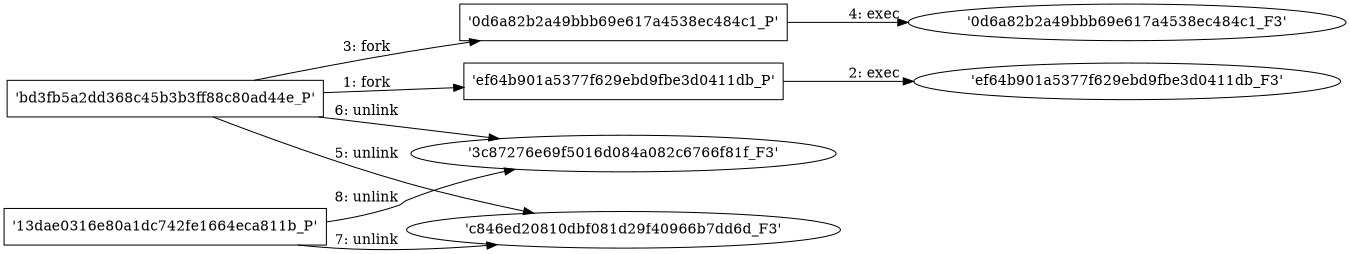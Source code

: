 digraph "D:\Learning\Paper\apt\基于CTI的攻击预警\Dataset\攻击图\ASGfromALLCTI\Protect your data in files, apps, and devices.dot" {
rankdir="LR"
size="9"
fixedsize="false"
splines="true"
nodesep=0.3
ranksep=0
fontsize=10
overlap="scalexy"
engine= "neato"
	"'bd3fb5a2dd368c45b3b3ff88c80ad44e_P'" [node_type=Process shape=box]
	"'ef64b901a5377f629ebd9fbe3d0411db_P'" [node_type=Process shape=box]
	"'bd3fb5a2dd368c45b3b3ff88c80ad44e_P'" -> "'ef64b901a5377f629ebd9fbe3d0411db_P'" [label="1: fork"]
	"'ef64b901a5377f629ebd9fbe3d0411db_P'" [node_type=Process shape=box]
	"'ef64b901a5377f629ebd9fbe3d0411db_F3'" [node_type=File shape=ellipse]
	"'ef64b901a5377f629ebd9fbe3d0411db_P'" -> "'ef64b901a5377f629ebd9fbe3d0411db_F3'" [label="2: exec"]
	"'bd3fb5a2dd368c45b3b3ff88c80ad44e_P'" [node_type=Process shape=box]
	"'0d6a82b2a49bbb69e617a4538ec484c1_P'" [node_type=Process shape=box]
	"'bd3fb5a2dd368c45b3b3ff88c80ad44e_P'" -> "'0d6a82b2a49bbb69e617a4538ec484c1_P'" [label="3: fork"]
	"'0d6a82b2a49bbb69e617a4538ec484c1_P'" [node_type=Process shape=box]
	"'0d6a82b2a49bbb69e617a4538ec484c1_F3'" [node_type=File shape=ellipse]
	"'0d6a82b2a49bbb69e617a4538ec484c1_P'" -> "'0d6a82b2a49bbb69e617a4538ec484c1_F3'" [label="4: exec"]
	"'c846ed20810dbf081d29f40966b7dd6d_F3'" [node_type=file shape=ellipse]
	"'bd3fb5a2dd368c45b3b3ff88c80ad44e_P'" [node_type=Process shape=box]
	"'bd3fb5a2dd368c45b3b3ff88c80ad44e_P'" -> "'c846ed20810dbf081d29f40966b7dd6d_F3'" [label="5: unlink"]
	"'3c87276e69f5016d084a082c6766f81f_F3'" [node_type=file shape=ellipse]
	"'bd3fb5a2dd368c45b3b3ff88c80ad44e_P'" [node_type=Process shape=box]
	"'bd3fb5a2dd368c45b3b3ff88c80ad44e_P'" -> "'3c87276e69f5016d084a082c6766f81f_F3'" [label="6: unlink"]
	"'c846ed20810dbf081d29f40966b7dd6d_F3'" [node_type=file shape=ellipse]
	"'13dae0316e80a1dc742fe1664eca811b_P'" [node_type=Process shape=box]
	"'13dae0316e80a1dc742fe1664eca811b_P'" -> "'c846ed20810dbf081d29f40966b7dd6d_F3'" [label="7: unlink"]
	"'3c87276e69f5016d084a082c6766f81f_F3'" [node_type=file shape=ellipse]
	"'13dae0316e80a1dc742fe1664eca811b_P'" [node_type=Process shape=box]
	"'13dae0316e80a1dc742fe1664eca811b_P'" -> "'3c87276e69f5016d084a082c6766f81f_F3'" [label="8: unlink"]
}
